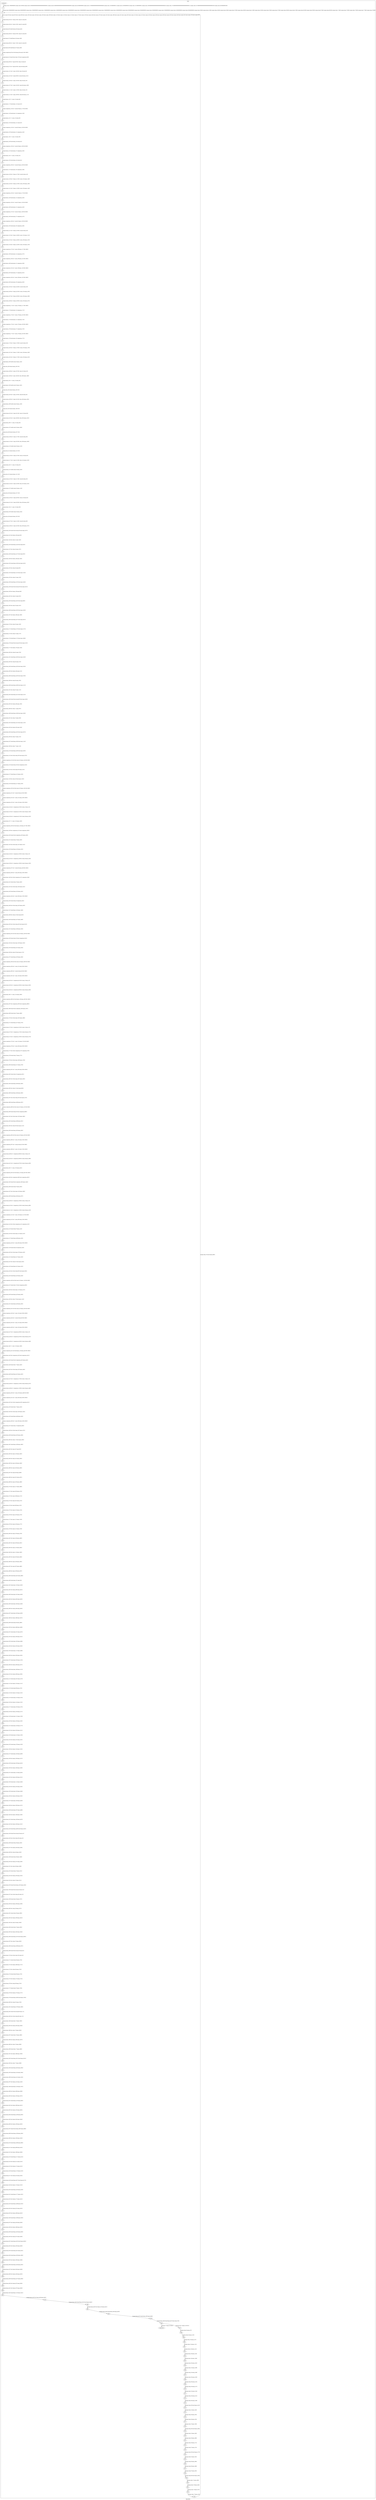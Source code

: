 digraph G {
label="Btor2XCFA";
subgraph cluster_0 {
label="main";
main_init[];
l1[];
l3[];
l4[];
l5[];
l6[];
l7[];
l8[];
l9[];
l10[];
l11[];
l12[];
l13[];
l14[];
l15[];
l16[];
l17[];
l18[];
l19[];
l20[];
l21[];
l22[];
l23[];
l24[];
l25[];
l26[];
l27[];
l28[];
l29[];
l30[];
l31[];
l32[];
l33[];
l34[];
l35[];
l36[];
l37[];
l38[];
l39[];
l40[];
l41[];
l42[];
l43[];
l44[];
l45[];
l46[];
l47[];
l48[];
l49[];
l50[];
l51[];
l52[];
l53[];
l54[];
l55[];
l56[];
l57[];
l58[];
l59[];
l60[];
l61[];
l62[];
l63[];
l64[];
l65[];
l66[];
l67[];
l68[];
l69[];
l70[];
l71[];
l72[];
l73[];
l74[];
l75[];
l76[];
l77[];
l78[];
l79[];
l80[];
l81[];
l82[];
l83[];
l84[];
l85[];
l86[];
l87[];
l88[];
l89[];
l90[];
l91[];
l92[];
l93[];
l94[];
l95[];
l96[];
l97[];
l98[];
l99[];
l100[];
l101[];
l102[];
l103[];
l104[];
l105[];
l106[];
l107[];
l108[];
l109[];
l110[];
l111[];
l112[];
l113[];
l114[];
l115[];
l116[];
l117[];
l118[];
l119[];
l120[];
l121[];
l122[];
l123[];
l124[];
l125[];
l126[];
l127[];
l128[];
l129[];
l130[];
l131[];
l132[];
l133[];
l134[];
l135[];
l136[];
l137[];
l138[];
l139[];
l140[];
l141[];
l142[];
l143[];
l144[];
l145[];
l146[];
l147[];
l148[];
l149[];
l150[];
l151[];
l152[];
l153[];
l154[];
l155[];
l156[];
l157[];
l158[];
l159[];
l160[];
l161[];
l162[];
l163[];
l164[];
l165[];
l166[];
l167[];
l168[];
l169[];
l170[];
l171[];
l172[];
l173[];
l174[];
l175[];
l176[];
l177[];
l178[];
l179[];
l180[];
l181[];
l182[];
l183[];
l184[];
l185[];
l186[];
l187[];
l188[];
l189[];
l190[];
l191[];
l192[];
l193[];
l194[];
l195[];
l196[];
l197[];
l198[];
l199[];
l200[];
l201[];
l202[];
l203[];
l204[];
l205[];
l206[];
l207[];
l208[];
l209[];
l210[];
l211[];
l212[];
l213[];
l214[];
l215[];
l216[];
l217[];
l218[];
l219[];
l220[];
l221[];
l222[];
l223[];
l224[];
l225[];
l226[];
l227[];
l228[];
l229[];
l230[];
l231[];
l232[];
l233[];
l234[];
l235[];
l236[];
l237[];
l238[];
l239[];
l240[];
l241[];
l242[];
l243[];
l244[];
l245[];
l246[];
l247[];
l248[];
l249[];
l250[];
l251[];
l252[];
l253[];
l254[];
l255[];
l256[];
l257[];
l258[];
l259[];
l260[];
l261[];
l262[];
l263[];
l264[];
l265[];
l266[];
l267[];
l268[];
l269[];
l270[];
l271[];
l272[];
l273[];
l274[];
l275[];
l276[];
l277[];
l278[];
l279[];
l280[];
l281[];
l282[];
l283[];
l284[];
l285[];
l286[];
l287[];
l288[];
l289[];
l290[];
l291[];
l292[];
l293[];
l294[];
l295[];
l296[];
l297[];
l298[];
l299[];
l300[];
l301[];
l302[];
l303[];
l304[];
l305[];
l306[];
l307[];
l308[];
l309[];
l310[];
l311[];
l312[];
l313[];
l314[];
l315[];
l316[];
l317[];
l318[];
l319[];
l320[];
l321[];
l322[];
l323[];
l324[];
l325[];
l326[];
l327[];
l328[];
l329[];
l330[];
l331[];
l332[];
l333[];
l334[];
l335[];
l336[];
l337[];
l338[];
l339[];
l340[];
l341[];
l342[];
l343[];
l344[];
l345[];
l346[];
l347[];
l348[];
l349[];
l350[];
l351[];
l352[];
l353[];
l354[];
l355[];
l356[];
l357[];
l358[];
l359[];
l360[];
l361[];
l362[];
l363[];
l364[];
l365[];
l366[];
l367[];
l368[];
l369[];
l370[];
l371[];
l372[];
l373[];
l374[];
l375[];
l376[];
l377[];
l378[];
l379[];
l380[];
l381[];
l382[];
l383[];
l384[];
l385[];
l386[];
l387[];
l388[];
l389[];
l390[];
l391[];
l392[];
l393[];
l394[];
l395[];
l396[];
l397[];
l398[];
l399[];
l400[];
l401[];
l402[];
l403[];
l404[];
l405[];
l406[];
l407[];
l408[];
l409[];
l410[];
l411[];
l412[];
l413[];
l414[];
l415[];
l416[];
l417[];
l418[];
l419[];
l420[];
l421[];
l422[];
l423[];
l424[];
l425[];
l426[];
l427[];
l428[];
l429[];
l430[];
l431[];
l432[];
l433[];
l434[];
l435[];
l436[];
l437[];
l438[];
l439[];
l440[];
l441[];
l442[];
l443[];
l444[];
l445[];
l446[];
l447[];
l448[];
l449[];
l450[];
l451[];
l452[];
l453[];
l454[];
l455[];
l456[];
l457[];
l458[];
l459[];
l460[];
l461[];
l462[];
l463[];
l464[];
l465[];
l466[];
l467[];
l468[];
l469[];
l470[];
l471[];
l472[];
l473[];
l474[];
l475[];
l476[];
l477[];
l478[];
l479[];
l480[];
l481[];
l482[];
l483[];
l484[];
l485[];
l486[];
l487[];
l488[];
l489[];
l490[];
l491[];
l492[];
l493[];
l494[];
l495[];
l496[];
main_error[];
l497[];
l498[];
l499[];
l500[];
l501[];
l502[];
l503[];
l504[];
l505[];
l506[];
l507[];
l508[];
l509[];
l510[];
l511[];
l512[];
l513[];
l514[];
l515[];
l516[];
l517[];
l518[];
l519[];
l520[];
l521[];
l522[];
l523[];
l524[];
l525[];
l526[];
l527[];
l528[];
l529[];
l530[];
l531[];
l532[];
l533[];
main_init -> l1 [label="[(assign const_5 #b00000000),(assign const_38 #b0),(assign const_81 #b00000000000000000000000000000001),(assign const_82 #b00000000000000000000000000000000),(assign const_94 #b00000000),(assign const_115 #b000000000000000000000000),(assign const_120 #b00000011),(assign const_126 #b00000010),(assign const_132 #b00000001),(assign const_156 #b00000000000000000000000000000010),(assign const_170 #b00000000000000000000000000000011),(assign const_313 #b00000000000000000000000000000100),(assign const_338 #b00000100)] "];
l3 -> l4 [label="[(havoc input_93),(havoc input_95),(havoc input_99),(havoc input_100),(havoc input_104),(havoc input_105),(havoc input_109),(havoc input_110),(havoc input_114),(havoc input_121),(havoc input_127),(havoc input_133),(havoc input_184),(havoc input_187),(havoc input_191),(havoc input_198),(havoc input_201),(havoc input_205),(havoc input_212),(havoc input_215),(havoc input_219),(havoc input_226),(havoc input_229),(havoc input_233),(havoc input_243),(havoc input_261),(havoc input_279),(havoc input_297)] "];
l4 -> l5 [label="[(assign ternary_83 (ite (= state_41 #b1) const_81 const_82))] "];
l5 -> l6 [label="[(assign ternary_84 (ite (= state_51 #b1) const_81 const_82))] "];
l6 -> l7 [label="[(assign binary_85 (bvadd ternary_83 ternary_84))] "];
l7 -> l8 [label="[(assign ternary_86 (ite (= state_61 #b1) const_81 const_82))] "];
l8 -> l9 [label="[(assign binary_87 (bvadd binary_85 ternary_86))] "];
l9 -> l10 [label="[(assign ternary_88 (ite (= state_71 #b1) const_81 const_82))] "];
l10 -> l11 [label="[(assign binary_89 (bvadd binary_87 ternary_88))] "];
l11 -> l12 [label="[(assign comparison_90 (ite (bvule binary_89 const_81) #b1 #b0))] "];
l12 -> l13 [label="[(assign binary_91 (bvand (bvnot state_79) (bvnot comparison_90)))] "];
l13 -> l14 [label="[(assign ternary_96 (ite (= input_95 #b1) state_22 state_6))] "];
l14 -> l15 [label="[(assign ternary_97 (ite (= input_93 #b1) const_94 ternary_96))] "];
l15 -> l16 [label="[(assign ternary_101 (ite (= input_100 #b1) state_26 state_8))] "];
l16 -> l17 [label="[(assign ternary_102 (ite (= input_99 #b1) const_94 ternary_101))] "];
l17 -> l18 [label="[(assign ternary_106 (ite (= input_105 #b1) state_30 state_10))] "];
l18 -> l19 [label="[(assign ternary_107 (ite (= input_104 #b1) const_94 ternary_106))] "];
l19 -> l20 [label="[(assign ternary_111 (ite (= input_110 #b1) state_34 state_12))] "];
l20 -> l21 [label="[(assign ternary_112 (ite (= input_109 #b1) const_94 ternary_111))] "];
l21 -> l22 [label="[(assign binary_116 (++ const_115 state_34))] "];
l22 -> l23 [label="[(assign binary_117 (bvsub binary_116 const_81))] "];
l23 -> l24 [label="[(assign comparison_118 (ite (= const_82 binary_117) #b1 #b0))] "];
l24 -> l25 [label="[(assign binary_119 (bvand input_114 comparison_118))] "];
l25 -> l26 [label="[(assign binary_122 (++ const_115 state_30))] "];
l26 -> l27 [label="[(assign binary_123 (bvsub binary_122 const_81))] "];
l27 -> l28 [label="[(assign comparison_124 (ite (= const_82 binary_123) #b1 #b0))] "];
l28 -> l29 [label="[(assign binary_125 (bvand input_121 comparison_124))] "];
l29 -> l30 [label="[(assign binary_128 (++ const_115 state_26))] "];
l30 -> l31 [label="[(assign binary_129 (bvsub binary_128 const_81))] "];
l31 -> l32 [label="[(assign comparison_130 (ite (= const_82 binary_129) #b1 #b0))] "];
l32 -> l33 [label="[(assign binary_131 (bvand input_127 comparison_130))] "];
l33 -> l34 [label="[(assign binary_134 (++ const_115 state_22))] "];
l34 -> l35 [label="[(assign binary_135 (bvsub binary_134 const_81))] "];
l35 -> l36 [label="[(assign comparison_136 (ite (= const_82 binary_135) #b1 #b0))] "];
l36 -> l37 [label="[(assign binary_137 (bvand input_133 comparison_136))] "];
l37 -> l38 [label="[(assign ternary_138 (ite (= binary_137 #b1) const_94 state_14))] "];
l38 -> l39 [label="[(assign ternary_139 (ite (= binary_131 #b1) const_132 ternary_138))] "];
l39 -> l40 [label="[(assign ternary_140 (ite (= binary_125 #b1) const_126 ternary_139))] "];
l40 -> l41 [label="[(assign ternary_141 (ite (= binary_119 #b1) const_120 ternary_140))] "];
l41 -> l42 [label="[(assign comparison_143 (ite (= const_81 binary_117) #b1 #b0))] "];
l42 -> l43 [label="[(assign binary_144 (bvand input_114 comparison_143))] "];
l43 -> l44 [label="[(assign comparison_145 (ite (= const_81 binary_123) #b1 #b0))] "];
l44 -> l45 [label="[(assign binary_146 (bvand input_121 comparison_145))] "];
l45 -> l46 [label="[(assign comparison_147 (ite (= const_81 binary_129) #b1 #b0))] "];
l46 -> l47 [label="[(assign binary_148 (bvand input_127 comparison_147))] "];
l47 -> l48 [label="[(assign comparison_149 (ite (= const_81 binary_135) #b1 #b0))] "];
l48 -> l49 [label="[(assign binary_150 (bvand input_133 comparison_149))] "];
l49 -> l50 [label="[(assign ternary_151 (ite (= binary_150 #b1) const_94 state_16))] "];
l50 -> l51 [label="[(assign ternary_152 (ite (= binary_148 #b1) const_132 ternary_151))] "];
l51 -> l52 [label="[(assign ternary_153 (ite (= binary_146 #b1) const_126 ternary_152))] "];
l52 -> l53 [label="[(assign ternary_154 (ite (= binary_144 #b1) const_120 ternary_153))] "];
l53 -> l54 [label="[(assign comparison_157 (ite (= const_156 binary_117) #b1 #b0))] "];
l54 -> l55 [label="[(assign binary_158 (bvand input_114 comparison_157))] "];
l55 -> l56 [label="[(assign comparison_159 (ite (= const_156 binary_123) #b1 #b0))] "];
l56 -> l57 [label="[(assign binary_160 (bvand input_121 comparison_159))] "];
l57 -> l58 [label="[(assign comparison_161 (ite (= const_156 binary_129) #b1 #b0))] "];
l58 -> l59 [label="[(assign binary_162 (bvand input_127 comparison_161))] "];
l59 -> l60 [label="[(assign comparison_163 (ite (= const_156 binary_135) #b1 #b0))] "];
l60 -> l61 [label="[(assign binary_164 (bvand input_133 comparison_163))] "];
l61 -> l62 [label="[(assign ternary_165 (ite (= binary_164 #b1) const_94 state_18))] "];
l62 -> l63 [label="[(assign ternary_166 (ite (= binary_162 #b1) const_132 ternary_165))] "];
l63 -> l64 [label="[(assign ternary_167 (ite (= binary_160 #b1) const_126 ternary_166))] "];
l64 -> l65 [label="[(assign ternary_168 (ite (= binary_158 #b1) const_120 ternary_167))] "];
l65 -> l66 [label="[(assign comparison_171 (ite (= const_170 binary_117) #b1 #b0))] "];
l66 -> l67 [label="[(assign binary_172 (bvand input_114 comparison_171))] "];
l67 -> l68 [label="[(assign comparison_173 (ite (= const_170 binary_123) #b1 #b0))] "];
l68 -> l69 [label="[(assign binary_174 (bvand input_121 comparison_173))] "];
l69 -> l70 [label="[(assign comparison_175 (ite (= const_170 binary_129) #b1 #b0))] "];
l70 -> l71 [label="[(assign binary_176 (bvand input_127 comparison_175))] "];
l71 -> l72 [label="[(assign comparison_177 (ite (= const_170 binary_135) #b1 #b0))] "];
l72 -> l73 [label="[(assign binary_178 (bvand input_133 comparison_177))] "];
l73 -> l74 [label="[(assign ternary_179 (ite (= binary_178 #b1) const_94 state_20))] "];
l74 -> l75 [label="[(assign ternary_180 (ite (= binary_176 #b1) const_132 ternary_179))] "];
l75 -> l76 [label="[(assign ternary_181 (ite (= binary_174 #b1) const_126 ternary_180))] "];
l76 -> l77 [label="[(assign ternary_182 (ite (= binary_172 #b1) const_120 ternary_181))] "];
l77 -> l78 [label="[(assign binary_185 (bvadd const_81 binary_134))] "];
l78 -> l79 [label="[(assign slice_186 (extract binary_185 0 8))] "];
l79 -> l80 [label="[(assign ternary_188 (ite (= input_187 #b1) const_132 state_22))] "];
l80 -> l81 [label="[(assign ternary_189 (ite (= input_184 #b1) slice_186 ternary_188))] "];
l81 -> l82 [label="[(assign binary_192 (++ const_115 state_24))] "];
l82 -> l83 [label="[(assign binary_193 (bvadd const_81 binary_192))] "];
l83 -> l84 [label="[(assign slice_194 (extract binary_193 0 8))] "];
l84 -> l85 [label="[(assign ternary_195 (ite (= input_133 #b1) const_94 state_24))] "];
l85 -> l86 [label="[(assign ternary_196 (ite (= input_191 #b1) slice_194 ternary_195))] "];
l86 -> l87 [label="[(assign binary_199 (bvadd const_81 binary_128))] "];
l87 -> l88 [label="[(assign slice_200 (extract binary_199 0 8))] "];
l88 -> l89 [label="[(assign ternary_202 (ite (= input_201 #b1) const_132 state_26))] "];
l89 -> l90 [label="[(assign ternary_203 (ite (= input_198 #b1) slice_200 ternary_202))] "];
l90 -> l91 [label="[(assign binary_206 (++ const_115 state_28))] "];
l91 -> l92 [label="[(assign binary_207 (bvadd const_81 binary_206))] "];
l92 -> l93 [label="[(assign slice_208 (extract binary_207 0 8))] "];
l93 -> l94 [label="[(assign ternary_209 (ite (= input_127 #b1) const_94 state_28))] "];
l94 -> l95 [label="[(assign ternary_210 (ite (= input_205 #b1) slice_208 ternary_209))] "];
l95 -> l96 [label="[(assign binary_213 (bvadd const_81 binary_122))] "];
l96 -> l97 [label="[(assign slice_214 (extract binary_213 0 8))] "];
l97 -> l98 [label="[(assign ternary_216 (ite (= input_215 #b1) const_132 state_30))] "];
l98 -> l99 [label="[(assign ternary_217 (ite (= input_212 #b1) slice_214 ternary_216))] "];
l99 -> l100 [label="[(assign binary_220 (++ const_115 state_32))] "];
l100 -> l101 [label="[(assign binary_221 (bvadd const_81 binary_220))] "];
l101 -> l102 [label="[(assign slice_222 (extract binary_221 0 8))] "];
l102 -> l103 [label="[(assign ternary_223 (ite (= input_121 #b1) const_94 state_32))] "];
l103 -> l104 [label="[(assign ternary_224 (ite (= input_219 #b1) slice_222 ternary_223))] "];
l104 -> l105 [label="[(assign binary_227 (bvadd const_81 binary_116))] "];
l105 -> l106 [label="[(assign slice_228 (extract binary_227 0 8))] "];
l106 -> l107 [label="[(assign ternary_230 (ite (= input_229 #b1) const_132 state_34))] "];
l107 -> l108 [label="[(assign ternary_231 (ite (= input_226 #b1) slice_228 ternary_230))] "];
l108 -> l109 [label="[(assign binary_234 (++ const_115 state_36))] "];
l109 -> l110 [label="[(assign binary_235 (bvadd const_81 binary_234))] "];
l110 -> l111 [label="[(assign slice_236 (extract binary_235 0 8))] "];
l111 -> l112 [label="[(assign ternary_237 (ite (= input_114 #b1) const_94 state_36))] "];
l112 -> l113 [label="[(assign ternary_238 (ite (= input_233 #b1) slice_236 ternary_237))] "];
l113 -> l114 [label="[(assign binary_240 (bvand (bvnot state_39) (bvnot input_187)))] "];
l114 -> l115 [label="[(assign binary_241 (bvor binary_240 input_93))] "];
l115 -> l116 [label="[(assign binary_244 (bvor state_41 input_243))] "];
l116 -> l117 [label="[(assign binary_245 (bvand binary_244 (bvnot input_93)))] "];
l117 -> l118 [label="[(assign binary_247 (bvor state_43 input_187))] "];
l118 -> l119 [label="[(assign binary_248 (bvand binary_247 (bvnot input_95)))] "];
l119 -> l120 [label="[(assign binary_249 (bvor binary_248 input_184))] "];
l120 -> l121 [label="[(assign binary_250 (bvand binary_249 (bvnot input_243)))] "];
l121 -> l122 [label="[(assign binary_252 (bvor state_45 input_95))] "];
l122 -> l123 [label="[(assign binary_253 (bvand binary_252 (bvnot input_133)))] "];
l123 -> l124 [label="[(assign binary_255 (bvor state_47 input_133))] "];
l124 -> l125 [label="[(assign binary_256 (bvand binary_255 (bvnot input_184)))] "];
l125 -> l126 [label="[(assign binary_258 (bvand (bvnot state_49) (bvnot input_201)))] "];
l126 -> l127 [label="[(assign binary_259 (bvor binary_258 input_99))] "];
l127 -> l128 [label="[(assign binary_262 (bvor state_51 input_261))] "];
l128 -> l129 [label="[(assign binary_263 (bvand binary_262 (bvnot input_99)))] "];
l129 -> l130 [label="[(assign binary_265 (bvor state_53 input_201))] "];
l130 -> l131 [label="[(assign binary_266 (bvand binary_265 (bvnot input_100)))] "];
l131 -> l132 [label="[(assign binary_267 (bvor binary_266 input_198))] "];
l132 -> l133 [label="[(assign binary_268 (bvand binary_267 (bvnot input_261)))] "];
l133 -> l134 [label="[(assign binary_270 (bvor state_55 input_100))] "];
l134 -> l135 [label="[(assign binary_271 (bvand binary_270 (bvnot input_127)))] "];
l135 -> l136 [label="[(assign binary_273 (bvor state_57 input_127))] "];
l136 -> l137 [label="[(assign binary_274 (bvand binary_273 (bvnot input_198)))] "];
l137 -> l138 [label="[(assign binary_276 (bvand (bvnot state_59) (bvnot input_215)))] "];
l138 -> l139 [label="[(assign binary_277 (bvor binary_276 input_104))] "];
l139 -> l140 [label="[(assign binary_280 (bvor state_61 input_279))] "];
l140 -> l141 [label="[(assign binary_281 (bvand binary_280 (bvnot input_104)))] "];
l141 -> l142 [label="[(assign binary_283 (bvor state_63 input_215))] "];
l142 -> l143 [label="[(assign binary_284 (bvand binary_283 (bvnot input_105)))] "];
l143 -> l144 [label="[(assign binary_285 (bvor binary_284 input_212))] "];
l144 -> l145 [label="[(assign binary_286 (bvand binary_285 (bvnot input_279)))] "];
l145 -> l146 [label="[(assign binary_288 (bvor state_65 input_105))] "];
l146 -> l147 [label="[(assign binary_289 (bvand binary_288 (bvnot input_121)))] "];
l147 -> l148 [label="[(assign binary_291 (bvor state_67 input_121))] "];
l148 -> l149 [label="[(assign binary_292 (bvand binary_291 (bvnot input_212)))] "];
l149 -> l150 [label="[(assign binary_294 (bvand (bvnot state_69) (bvnot input_229)))] "];
l150 -> l151 [label="[(assign binary_295 (bvor binary_294 input_109))] "];
l151 -> l152 [label="[(assign binary_298 (bvor state_71 input_297))] "];
l152 -> l153 [label="[(assign binary_299 (bvand binary_298 (bvnot input_109)))] "];
l153 -> l154 [label="[(assign binary_301 (bvor state_73 input_229))] "];
l154 -> l155 [label="[(assign binary_302 (bvand binary_301 (bvnot input_110)))] "];
l155 -> l156 [label="[(assign binary_303 (bvor binary_302 input_226))] "];
l156 -> l157 [label="[(assign binary_304 (bvand binary_303 (bvnot input_297)))] "];
l157 -> l158 [label="[(assign binary_306 (bvor state_75 input_110))] "];
l158 -> l159 [label="[(assign binary_307 (bvand binary_306 (bvnot input_114)))] "];
l159 -> l160 [label="[(assign binary_309 (bvor state_77 input_114))] "];
l160 -> l161 [label="[(assign binary_310 (bvand binary_309 (bvnot input_226)))] "];
l161 -> l162 [label="[(assign binary_312 (bvor (bvnot state_39) (bvnot input_187)))] "];
l162 -> l163 [label="[(assign comparison_314 (ite (bvule const_313 binary_134) #b1 #b0))] "];
l163 -> l164 [label="[(assign binary_315 (bvand state_43 (bvnot comparison_314)))] "];
l164 -> l165 [label="[(assign binary_316 (bvor (bvnot input_95) binary_315))] "];
l165 -> l166 [label="[(assign binary_317 (bvand binary_312 binary_316))] "];
l166 -> l167 [label="[(assign binary_318 (bvor state_45 (bvnot input_133)))] "];
l167 -> l168 [label="[(assign binary_319 (bvand binary_317 binary_318))] "];
l168 -> l169 [label="[(assign comparison_320 (ite (bvule const_313 binary_192) #b1 #b0))] "];
l169 -> l170 [label="[(assign comparison_321 (ite (= const_94 state_24) #b1 #b0))] "];
l170 -> l171 [label="[(assign comparison_322 (ite (= const_132 state_24) #b1 #b0))] "];
l171 -> l172 [label="[(assign comparison_323 (ite (= const_126 state_24) #b1 #b0))] "];
l172 -> l173 [label="[(assign ternary_324 (ite (= comparison_323 #b1) state_10 state_12))] "];
l173 -> l174 [label="[(assign ternary_325 (ite (= comparison_322 #b1) state_8 ternary_324))] "];
l174 -> l175 [label="[(assign ternary_326 (ite (= comparison_321 #b1) state_6 ternary_325))] "];
l175 -> l176 [label="[(assign binary_327 (++ const_115 ternary_326))] "];
l176 -> l177 [label="[(assign comparison_328 (ite (bvule binary_134 binary_327) #b1 #b0))] "];
l177 -> l178 [label="[(assign binary_329 (bvor comparison_321 (bvnot comparison_328)))] "];
l178 -> l179 [label="[(assign binary_330 (bvand (bvnot comparison_320) binary_329))] "];
l179 -> l180 [label="[(assign binary_331 (bvand state_47 binary_330))] "];
l180 -> l181 [label="[(assign binary_332 (bvor (bvnot input_191) binary_331))] "];
l181 -> l182 [label="[(assign binary_333 (bvand binary_319 binary_332))] "];
l182 -> l183 [label="[(assign ternary_334 (ite (= comparison_163 #b1) state_10 state_12))] "];
l183 -> l184 [label="[(assign ternary_335 (ite (= comparison_149 #b1) state_8 ternary_334))] "];
l184 -> l185 [label="[(assign ternary_336 (ite (= comparison_136 #b1) state_6 ternary_335))] "];
l185 -> l186 [label="[(assign comparison_337 (ite (= const_94 ternary_336) #b1 #b0))] "];
l186 -> l187 [label="[(assign comparison_339 (ite (= const_338 state_24) #b1 #b0))] "];
l187 -> l188 [label="[(assign binary_340 (bvor (bvnot comparison_337) comparison_339))] "];
l188 -> l189 [label="[(assign binary_341 (bvand state_47 binary_340))] "];
l189 -> l190 [label="[(assign binary_342 (bvor (bvnot input_184) binary_341))] "];
l190 -> l191 [label="[(assign binary_343 (bvand binary_333 binary_342))] "];
l191 -> l192 [label="[(assign comparison_344 (ite (= const_338 state_22) #b1 #b0))] "];
l192 -> l193 [label="[(assign binary_345 (bvand state_43 comparison_344))] "];
l193 -> l194 [label="[(assign binary_346 (bvor (bvnot input_243) binary_345))] "];
l194 -> l195 [label="[(assign binary_347 (bvand binary_343 binary_346))] "];
l195 -> l196 [label="[(assign binary_348 (bvor state_41 (bvnot input_93)))] "];
l196 -> l197 [label="[(assign binary_349 (bvand binary_347 binary_348))] "];
l197 -> l198 [label="[(assign binary_350 (bvor (bvnot state_49) (bvnot input_201)))] "];
l198 -> l199 [label="[(assign binary_351 (bvand binary_349 binary_350))] "];
l199 -> l200 [label="[(assign comparison_352 (ite (bvule const_313 binary_128) #b1 #b0))] "];
l200 -> l201 [label="[(assign binary_353 (bvand state_53 (bvnot comparison_352)))] "];
l201 -> l202 [label="[(assign binary_354 (bvor (bvnot input_100) binary_353))] "];
l202 -> l203 [label="[(assign binary_355 (bvand binary_351 binary_354))] "];
l203 -> l204 [label="[(assign binary_356 (bvor state_55 (bvnot input_127)))] "];
l204 -> l205 [label="[(assign binary_357 (bvand binary_355 binary_356))] "];
l205 -> l206 [label="[(assign comparison_358 (ite (bvule const_313 binary_206) #b1 #b0))] "];
l206 -> l207 [label="[(assign comparison_359 (ite (= const_132 state_28) #b1 #b0))] "];
l207 -> l208 [label="[(assign comparison_360 (ite (= const_94 state_28) #b1 #b0))] "];
l208 -> l209 [label="[(assign comparison_361 (ite (= const_126 state_28) #b1 #b0))] "];
l209 -> l210 [label="[(assign ternary_362 (ite (= comparison_361 #b1) state_10 state_12))] "];
l210 -> l211 [label="[(assign ternary_363 (ite (= comparison_359 #b1) state_8 ternary_362))] "];
l211 -> l212 [label="[(assign ternary_364 (ite (= comparison_360 #b1) state_6 ternary_363))] "];
l212 -> l213 [label="[(assign binary_365 (++ const_115 ternary_364))] "];
l213 -> l214 [label="[(assign comparison_366 (ite (bvule binary_128 binary_365) #b1 #b0))] "];
l214 -> l215 [label="[(assign binary_367 (bvor comparison_359 (bvnot comparison_366)))] "];
l215 -> l216 [label="[(assign binary_368 (bvand (bvnot comparison_358) binary_367))] "];
l216 -> l217 [label="[(assign binary_369 (bvand state_57 binary_368))] "];
l217 -> l218 [label="[(assign binary_370 (bvor (bvnot input_205) binary_369))] "];
l218 -> l219 [label="[(assign binary_371 (bvand binary_357 binary_370))] "];
l219 -> l220 [label="[(assign ternary_372 (ite (= comparison_161 #b1) state_10 state_12))] "];
l220 -> l221 [label="[(assign ternary_373 (ite (= comparison_147 #b1) state_8 ternary_372))] "];
l221 -> l222 [label="[(assign ternary_374 (ite (= comparison_130 #b1) state_6 ternary_373))] "];
l222 -> l223 [label="[(assign comparison_375 (ite (= const_132 ternary_374) #b1 #b0))] "];
l223 -> l224 [label="[(assign comparison_376 (ite (= const_338 state_28) #b1 #b0))] "];
l224 -> l225 [label="[(assign binary_377 (bvor (bvnot comparison_375) comparison_376))] "];
l225 -> l226 [label="[(assign binary_378 (bvand state_57 binary_377))] "];
l226 -> l227 [label="[(assign binary_379 (bvor (bvnot input_198) binary_378))] "];
l227 -> l228 [label="[(assign binary_380 (bvand binary_371 binary_379))] "];
l228 -> l229 [label="[(assign comparison_381 (ite (= const_338 state_26) #b1 #b0))] "];
l229 -> l230 [label="[(assign binary_382 (bvand state_53 comparison_381))] "];
l230 -> l231 [label="[(assign binary_383 (bvor (bvnot input_261) binary_382))] "];
l231 -> l232 [label="[(assign binary_384 (bvand binary_380 binary_383))] "];
l232 -> l233 [label="[(assign binary_385 (bvor state_51 (bvnot input_99)))] "];
l233 -> l234 [label="[(assign binary_386 (bvand binary_384 binary_385))] "];
l234 -> l235 [label="[(assign binary_387 (bvor (bvnot state_59) (bvnot input_215)))] "];
l235 -> l236 [label="[(assign binary_388 (bvand binary_386 binary_387))] "];
l236 -> l237 [label="[(assign comparison_389 (ite (bvule const_313 binary_122) #b1 #b0))] "];
l237 -> l238 [label="[(assign binary_390 (bvand state_63 (bvnot comparison_389)))] "];
l238 -> l239 [label="[(assign binary_391 (bvor (bvnot input_105) binary_390))] "];
l239 -> l240 [label="[(assign binary_392 (bvand binary_388 binary_391))] "];
l240 -> l241 [label="[(assign binary_393 (bvor state_65 (bvnot input_121)))] "];
l241 -> l242 [label="[(assign binary_394 (bvand binary_392 binary_393))] "];
l242 -> l243 [label="[(assign comparison_395 (ite (bvule const_313 binary_220) #b1 #b0))] "];
l243 -> l244 [label="[(assign comparison_396 (ite (= const_126 state_32) #b1 #b0))] "];
l244 -> l245 [label="[(assign comparison_397 (ite (= const_94 state_32) #b1 #b0))] "];
l245 -> l246 [label="[(assign comparison_398 (ite (= const_132 state_32) #b1 #b0))] "];
l246 -> l247 [label="[(assign ternary_399 (ite (= comparison_396 #b1) state_10 state_12))] "];
l247 -> l248 [label="[(assign ternary_400 (ite (= comparison_398 #b1) state_8 ternary_399))] "];
l248 -> l249 [label="[(assign ternary_401 (ite (= comparison_397 #b1) state_6 ternary_400))] "];
l249 -> l250 [label="[(assign binary_402 (++ const_115 ternary_401))] "];
l250 -> l251 [label="[(assign comparison_403 (ite (bvule binary_122 binary_402) #b1 #b0))] "];
l251 -> l252 [label="[(assign binary_404 (bvor comparison_396 (bvnot comparison_403)))] "];
l252 -> l253 [label="[(assign binary_405 (bvand (bvnot comparison_395) binary_404))] "];
l253 -> l254 [label="[(assign binary_406 (bvand state_67 binary_405))] "];
l254 -> l255 [label="[(assign binary_407 (bvor (bvnot input_219) binary_406))] "];
l255 -> l256 [label="[(assign binary_408 (bvand binary_394 binary_407))] "];
l256 -> l257 [label="[(assign ternary_409 (ite (= comparison_159 #b1) state_10 state_12))] "];
l257 -> l258 [label="[(assign ternary_410 (ite (= comparison_145 #b1) state_8 ternary_409))] "];
l258 -> l259 [label="[(assign ternary_411 (ite (= comparison_124 #b1) state_6 ternary_410))] "];
l259 -> l260 [label="[(assign comparison_412 (ite (= const_126 ternary_411) #b1 #b0))] "];
l260 -> l261 [label="[(assign comparison_413 (ite (= const_338 state_32) #b1 #b0))] "];
l261 -> l262 [label="[(assign binary_414 (bvor (bvnot comparison_412) comparison_413))] "];
l262 -> l263 [label="[(assign binary_415 (bvand state_67 binary_414))] "];
l263 -> l264 [label="[(assign binary_416 (bvor (bvnot input_212) binary_415))] "];
l264 -> l265 [label="[(assign binary_417 (bvand binary_408 binary_416))] "];
l265 -> l266 [label="[(assign comparison_418 (ite (= const_338 state_30) #b1 #b0))] "];
l266 -> l267 [label="[(assign binary_419 (bvand state_63 comparison_418))] "];
l267 -> l268 [label="[(assign binary_420 (bvor (bvnot input_279) binary_419))] "];
l268 -> l269 [label="[(assign binary_421 (bvand binary_417 binary_420))] "];
l269 -> l270 [label="[(assign binary_422 (bvor state_61 (bvnot input_104)))] "];
l270 -> l271 [label="[(assign binary_423 (bvand binary_421 binary_422))] "];
l271 -> l272 [label="[(assign binary_424 (bvor (bvnot state_69) (bvnot input_229)))] "];
l272 -> l273 [label="[(assign binary_425 (bvand binary_423 binary_424))] "];
l273 -> l274 [label="[(assign comparison_426 (ite (bvule const_313 binary_116) #b1 #b0))] "];
l274 -> l275 [label="[(assign binary_427 (bvand state_73 (bvnot comparison_426)))] "];
l275 -> l276 [label="[(assign binary_428 (bvor (bvnot input_110) binary_427))] "];
l276 -> l277 [label="[(assign binary_429 (bvand binary_425 binary_428))] "];
l277 -> l278 [label="[(assign binary_430 (bvor state_75 (bvnot input_114)))] "];
l278 -> l279 [label="[(assign binary_431 (bvand binary_429 binary_430))] "];
l279 -> l280 [label="[(assign comparison_432 (ite (bvule const_313 binary_234) #b1 #b0))] "];
l280 -> l281 [label="[(assign comparison_433 (ite (= const_120 state_36) #b1 #b0))] "];
l281 -> l282 [label="[(assign comparison_434 (ite (= const_94 state_36) #b1 #b0))] "];
l282 -> l283 [label="[(assign comparison_435 (ite (= const_132 state_36) #b1 #b0))] "];
l283 -> l284 [label="[(assign comparison_436 (ite (= const_126 state_36) #b1 #b0))] "];
l284 -> l285 [label="[(assign ternary_437 (ite (= comparison_436 #b1) state_10 state_12))] "];
l285 -> l286 [label="[(assign ternary_438 (ite (= comparison_435 #b1) state_8 ternary_437))] "];
l286 -> l287 [label="[(assign ternary_439 (ite (= comparison_434 #b1) state_6 ternary_438))] "];
l287 -> l288 [label="[(assign binary_440 (++ const_115 ternary_439))] "];
l288 -> l289 [label="[(assign comparison_441 (ite (bvule binary_116 binary_440) #b1 #b0))] "];
l289 -> l290 [label="[(assign binary_442 (bvor comparison_433 (bvnot comparison_441)))] "];
l290 -> l291 [label="[(assign binary_443 (bvand (bvnot comparison_432) binary_442))] "];
l291 -> l292 [label="[(assign binary_444 (bvand state_77 binary_443))] "];
l292 -> l293 [label="[(assign binary_445 (bvor (bvnot input_233) binary_444))] "];
l293 -> l294 [label="[(assign binary_446 (bvand binary_431 binary_445))] "];
l294 -> l295 [label="[(assign ternary_447 (ite (= comparison_157 #b1) state_10 state_12))] "];
l295 -> l296 [label="[(assign ternary_448 (ite (= comparison_143 #b1) state_8 ternary_447))] "];
l296 -> l297 [label="[(assign ternary_449 (ite (= comparison_118 #b1) state_6 ternary_448))] "];
l297 -> l298 [label="[(assign comparison_450 (ite (= const_120 ternary_449) #b1 #b0))] "];
l298 -> l299 [label="[(assign comparison_451 (ite (= const_338 state_36) #b1 #b0))] "];
l299 -> l300 [label="[(assign binary_452 (bvor (bvnot comparison_450) comparison_451))] "];
l300 -> l301 [label="[(assign binary_453 (bvand state_77 binary_452))] "];
l301 -> l302 [label="[(assign binary_454 (bvor (bvnot input_226) binary_453))] "];
l302 -> l303 [label="[(assign binary_455 (bvand binary_446 binary_454))] "];
l303 -> l304 [label="[(assign comparison_456 (ite (= const_338 state_34) #b1 #b0))] "];
l304 -> l305 [label="[(assign binary_457 (bvand state_73 comparison_456))] "];
l305 -> l306 [label="[(assign binary_458 (bvor (bvnot input_297) binary_457))] "];
l306 -> l307 [label="[(assign binary_459 (bvand binary_455 binary_458))] "];
l307 -> l308 [label="[(assign binary_460 (bvor state_71 (bvnot input_109)))] "];
l308 -> l309 [label="[(assign binary_461 (bvand binary_459 binary_460))] "];
l309 -> l310 [label="[(assign binary_462 (bvor input_187 input_95))] "];
l310 -> l311 [label="[(assign binary_463 (bvor input_133 binary_462))] "];
l311 -> l312 [label="[(assign binary_464 (bvor input_191 binary_463))] "];
l312 -> l313 [label="[(assign binary_465 (bvor input_184 binary_464))] "];
l313 -> l314 [label="[(assign binary_466 (bvor input_243 binary_465))] "];
l314 -> l315 [label="[(assign binary_467 (bvor input_93 binary_466))] "];
l315 -> l316 [label="[(assign binary_468 (bvor input_201 binary_467))] "];
l316 -> l317 [label="[(assign binary_469 (bvor input_100 binary_468))] "];
l317 -> l318 [label="[(assign binary_470 (bvor input_127 binary_469))] "];
l318 -> l319 [label="[(assign binary_471 (bvor input_205 binary_470))] "];
l319 -> l320 [label="[(assign binary_472 (bvor input_198 binary_471))] "];
l320 -> l321 [label="[(assign binary_473 (bvor input_261 binary_472))] "];
l321 -> l322 [label="[(assign binary_474 (bvor input_99 binary_473))] "];
l322 -> l323 [label="[(assign binary_475 (bvor input_215 binary_474))] "];
l323 -> l324 [label="[(assign binary_476 (bvor input_105 binary_475))] "];
l324 -> l325 [label="[(assign binary_477 (bvor input_121 binary_476))] "];
l325 -> l326 [label="[(assign binary_478 (bvor input_219 binary_477))] "];
l326 -> l327 [label="[(assign binary_479 (bvor input_212 binary_478))] "];
l327 -> l328 [label="[(assign binary_480 (bvor input_279 binary_479))] "];
l328 -> l329 [label="[(assign binary_481 (bvor input_104 binary_480))] "];
l329 -> l330 [label="[(assign binary_482 (bvor input_229 binary_481))] "];
l330 -> l331 [label="[(assign binary_483 (bvor input_110 binary_482))] "];
l331 -> l332 [label="[(assign binary_484 (bvor input_114 binary_483))] "];
l332 -> l333 [label="[(assign binary_485 (bvor input_233 binary_484))] "];
l333 -> l334 [label="[(assign binary_486 (bvor input_226 binary_485))] "];
l334 -> l335 [label="[(assign binary_487 (bvor input_297 binary_486))] "];
l335 -> l336 [label="[(assign binary_488 (bvor input_109 binary_487))] "];
l336 -> l337 [label="[(assign binary_489 (bvand binary_461 binary_488))] "];
l337 -> l338 [label="[(assign binary_490 (bvand input_187 input_95))] "];
l338 -> l339 [label="[(assign binary_491 (bvand input_133 binary_462))] "];
l339 -> l340 [label="[(assign binary_492 (bvor binary_490 binary_491))] "];
l340 -> l341 [label="[(assign binary_493 (bvand input_191 binary_463))] "];
l341 -> l342 [label="[(assign binary_494 (bvor binary_492 binary_493))] "];
l342 -> l343 [label="[(assign binary_495 (bvand input_184 binary_464))] "];
l343 -> l344 [label="[(assign binary_496 (bvor binary_494 binary_495))] "];
l344 -> l345 [label="[(assign binary_497 (bvand input_243 binary_465))] "];
l345 -> l346 [label="[(assign binary_498 (bvor binary_496 binary_497))] "];
l346 -> l347 [label="[(assign binary_499 (bvand input_93 binary_466))] "];
l347 -> l348 [label="[(assign binary_500 (bvor binary_498 binary_499))] "];
l348 -> l349 [label="[(assign binary_501 (bvand input_201 binary_467))] "];
l349 -> l350 [label="[(assign binary_502 (bvor binary_500 binary_501))] "];
l350 -> l351 [label="[(assign binary_503 (bvand input_100 binary_468))] "];
l351 -> l352 [label="[(assign binary_504 (bvor binary_502 binary_503))] "];
l352 -> l353 [label="[(assign binary_505 (bvand input_127 binary_469))] "];
l353 -> l354 [label="[(assign binary_506 (bvor binary_504 binary_505))] "];
l354 -> l355 [label="[(assign binary_507 (bvand input_205 binary_470))] "];
l355 -> l356 [label="[(assign binary_508 (bvor binary_506 binary_507))] "];
l356 -> l357 [label="[(assign binary_509 (bvand input_198 binary_471))] "];
l357 -> l358 [label="[(assign binary_510 (bvor binary_508 binary_509))] "];
l358 -> l359 [label="[(assign binary_511 (bvand input_261 binary_472))] "];
l359 -> l360 [label="[(assign binary_512 (bvor binary_510 binary_511))] "];
l360 -> l361 [label="[(assign binary_513 (bvand input_99 binary_473))] "];
l361 -> l362 [label="[(assign binary_514 (bvor binary_512 binary_513))] "];
l362 -> l363 [label="[(assign binary_515 (bvand input_215 binary_474))] "];
l363 -> l364 [label="[(assign binary_516 (bvor binary_514 binary_515))] "];
l364 -> l365 [label="[(assign binary_517 (bvand input_105 binary_475))] "];
l365 -> l366 [label="[(assign binary_518 (bvor binary_516 binary_517))] "];
l366 -> l367 [label="[(assign binary_519 (bvand input_121 binary_476))] "];
l367 -> l368 [label="[(assign binary_520 (bvor binary_518 binary_519))] "];
l368 -> l369 [label="[(assign binary_521 (bvand input_219 binary_477))] "];
l369 -> l370 [label="[(assign binary_522 (bvor binary_520 binary_521))] "];
l370 -> l371 [label="[(assign binary_523 (bvand input_212 binary_478))] "];
l371 -> l372 [label="[(assign binary_524 (bvor binary_522 binary_523))] "];
l372 -> l373 [label="[(assign binary_525 (bvand input_279 binary_479))] "];
l373 -> l374 [label="[(assign binary_526 (bvor binary_524 binary_525))] "];
l374 -> l375 [label="[(assign binary_527 (bvand input_104 binary_480))] "];
l375 -> l376 [label="[(assign binary_528 (bvor binary_526 binary_527))] "];
l376 -> l377 [label="[(assign binary_529 (bvand input_229 binary_481))] "];
l377 -> l378 [label="[(assign binary_530 (bvor binary_528 binary_529))] "];
l378 -> l379 [label="[(assign binary_531 (bvand input_110 binary_482))] "];
l379 -> l380 [label="[(assign binary_532 (bvor binary_530 binary_531))] "];
l380 -> l381 [label="[(assign binary_533 (bvand input_114 binary_483))] "];
l381 -> l382 [label="[(assign binary_534 (bvor binary_532 binary_533))] "];
l382 -> l383 [label="[(assign binary_535 (bvand input_233 binary_484))] "];
l383 -> l384 [label="[(assign binary_536 (bvor binary_534 binary_535))] "];
l384 -> l385 [label="[(assign binary_537 (bvand input_226 binary_485))] "];
l385 -> l386 [label="[(assign binary_538 (bvor binary_536 binary_537))] "];
l386 -> l387 [label="[(assign binary_539 (bvand input_297 binary_486))] "];
l387 -> l388 [label="[(assign binary_540 (bvor binary_538 binary_539))] "];
l388 -> l389 [label="[(assign binary_541 (bvand input_109 binary_487))] "];
l389 -> l390 [label="[(assign binary_542 (bvor binary_540 binary_541))] "];
l390 -> l391 [label="[(assign binary_543 (bvand binary_489 (bvnot binary_542)))] "];
l391 -> l392 [label="[(assign binary_544 (bvand (bvnot state_39) state_41))] "];
l392 -> l393 [label="[(assign binary_545 (bvor (bvnot state_39) state_41))] "];
l393 -> l394 [label="[(assign binary_546 (bvand state_43 binary_545))] "];
l394 -> l395 [label="[(assign binary_547 (bvor binary_544 binary_546))] "];
l395 -> l396 [label="[(assign binary_548 (bvor state_43 binary_545))] "];
l396 -> l397 [label="[(assign binary_549 (bvand state_45 binary_548))] "];
l397 -> l398 [label="[(assign binary_550 (bvor binary_547 binary_549))] "];
l398 -> l399 [label="[(assign binary_551 (bvor state_45 binary_548))] "];
l399 -> l400 [label="[(assign binary_552 (bvand state_47 binary_551))] "];
l400 -> l401 [label="[(assign binary_553 (bvor binary_550 binary_552))] "];
l401 -> l402 [label="[(assign binary_554 (bvor state_47 binary_551))] "];
l402 -> l403 [label="[(assign binary_555 (bvand (bvnot binary_553) binary_554))] "];
l403 -> l404 [label="[(assign binary_556 (bvand (bvnot state_49) state_51))] "];
l404 -> l405 [label="[(assign binary_557 (bvor (bvnot state_49) state_51))] "];
l405 -> l406 [label="[(assign binary_558 (bvand state_53 binary_557))] "];
l406 -> l407 [label="[(assign binary_559 (bvor binary_556 binary_558))] "];
l407 -> l408 [label="[(assign binary_560 (bvor state_53 binary_557))] "];
l408 -> l409 [label="[(assign binary_561 (bvand state_55 binary_560))] "];
l409 -> l410 [label="[(assign binary_562 (bvor binary_559 binary_561))] "];
l410 -> l411 [label="[(assign binary_563 (bvor state_55 binary_560))] "];
l411 -> l412 [label="[(assign binary_564 (bvand state_57 binary_563))] "];
l412 -> l413 [label="[(assign binary_565 (bvor binary_562 binary_564))] "];
l413 -> l414 [label="[(assign binary_566 (bvand binary_555 (bvnot binary_565)))] "];
l414 -> l415 [label="[(assign binary_567 (bvor state_57 binary_563))] "];
l415 -> l416 [label="[(assign binary_568 (bvand binary_566 binary_567))] "];
l416 -> l417 [label="[(assign binary_569 (bvand (bvnot state_59) state_61))] "];
l417 -> l418 [label="[(assign binary_570 (bvor (bvnot state_59) state_61))] "];
l418 -> l419 [label="[(assign binary_571 (bvand state_63 binary_570))] "];
l419 -> l420 [label="[(assign binary_572 (bvor binary_569 binary_571))] "];
l420 -> l421 [label="[(assign binary_573 (bvor state_63 binary_570))] "];
l421 -> l422 [label="[(assign binary_574 (bvand state_65 binary_573))] "];
l422 -> l423 [label="[(assign binary_575 (bvor binary_572 binary_574))] "];
l423 -> l424 [label="[(assign binary_576 (bvor state_65 binary_573))] "];
l424 -> l425 [label="[(assign binary_577 (bvand state_67 binary_576))] "];
l425 -> l426 [label="[(assign binary_578 (bvor binary_575 binary_577))] "];
l426 -> l427 [label="[(assign binary_579 (bvand binary_568 (bvnot binary_578)))] "];
l427 -> l428 [label="[(assign binary_580 (bvor state_67 binary_576))] "];
l428 -> l429 [label="[(assign binary_581 (bvand binary_579 binary_580))] "];
l429 -> l430 [label="[(assign binary_582 (bvand (bvnot state_69) state_71))] "];
l430 -> l431 [label="[(assign binary_583 (bvor (bvnot state_69) state_71))] "];
l431 -> l432 [label="[(assign binary_584 (bvand state_73 binary_583))] "];
l432 -> l433 [label="[(assign binary_585 (bvor binary_582 binary_584))] "];
l433 -> l434 [label="[(assign binary_586 (bvor state_73 binary_583))] "];
l434 -> l435 [label="[(assign binary_587 (bvand state_75 binary_586))] "];
l435 -> l436 [label="[(assign binary_588 (bvor binary_585 binary_587))] "];
l436 -> l437 [label="[(assign binary_589 (bvor state_75 binary_586))] "];
l437 -> l438 [label="[(assign binary_590 (bvand state_77 binary_589))] "];
l438 -> l439 [label="[(assign binary_591 (bvor binary_588 binary_590))] "];
l439 -> l440 [label="[(assign binary_592 (bvand binary_581 (bvnot binary_591)))] "];
l440 -> l441 [label="[(assign binary_593 (bvor state_77 binary_589))] "];
l441 -> l442 [label="[(assign binary_594 (bvand binary_592 binary_593))] "];
l442 -> l443 [label="[(assign binary_595 (bvand binary_543 binary_594))] "];
l443 -> l444 [label="[(assign binary_596 (bvand binary_241 binary_245))] "];
l444 -> l445 [label="[(assign binary_597 (bvor binary_241 binary_245))] "];
l445 -> l446 [label="[(assign binary_598 (bvand binary_250 binary_597))] "];
l446 -> l447 [label="[(assign binary_599 (bvor binary_596 binary_598))] "];
l447 -> l448 [label="[(assign binary_600 (bvor binary_250 binary_597))] "];
l448 -> l449 [label="[(assign binary_601 (bvand binary_253 binary_600))] "];
l449 -> l450 [label="[(assign binary_602 (bvor binary_599 binary_601))] "];
l450 -> l451 [label="[(assign binary_603 (bvor binary_253 binary_600))] "];
l451 -> l452 [label="[(assign binary_604 (bvand binary_256 binary_603))] "];
l452 -> l453 [label="[(assign binary_605 (bvor binary_602 binary_604))] "];
l453 -> l454 [label="[(assign binary_606 (bvor binary_256 binary_603))] "];
l454 -> l455 [label="[(assign binary_607 (bvand (bvnot binary_605) binary_606))] "];
l455 -> l456 [label="[(assign binary_608 (bvand binary_259 binary_263))] "];
l456 -> l457 [label="[(assign binary_609 (bvor binary_259 binary_263))] "];
l457 -> l458 [label="[(assign binary_610 (bvand binary_268 binary_609))] "];
l458 -> l459 [label="[(assign binary_611 (bvor binary_608 binary_610))] "];
l459 -> l460 [label="[(assign binary_612 (bvor binary_268 binary_609))] "];
l460 -> l461 [label="[(assign binary_613 (bvand binary_271 binary_612))] "];
l461 -> l462 [label="[(assign binary_614 (bvor binary_611 binary_613))] "];
l462 -> l463 [label="[(assign binary_615 (bvor binary_271 binary_612))] "];
l463 -> l464 [label="[(assign binary_616 (bvand binary_274 binary_615))] "];
l464 -> l465 [label="[(assign binary_617 (bvor binary_614 binary_616))] "];
l465 -> l466 [label="[(assign binary_618 (bvand binary_607 (bvnot binary_617)))] "];
l466 -> l467 [label="[(assign binary_619 (bvor binary_274 binary_615))] "];
l467 -> l468 [label="[(assign binary_620 (bvand binary_618 binary_619))] "];
l468 -> l469 [label="[(assign binary_621 (bvand binary_277 binary_281))] "];
l469 -> l470 [label="[(assign binary_622 (bvor binary_277 binary_281))] "];
l470 -> l471 [label="[(assign binary_623 (bvand binary_286 binary_622))] "];
l471 -> l472 [label="[(assign binary_624 (bvor binary_621 binary_623))] "];
l472 -> l473 [label="[(assign binary_625 (bvor binary_286 binary_622))] "];
l473 -> l474 [label="[(assign binary_626 (bvand binary_289 binary_625))] "];
l474 -> l475 [label="[(assign binary_627 (bvor binary_624 binary_626))] "];
l475 -> l476 [label="[(assign binary_628 (bvor binary_289 binary_625))] "];
l476 -> l477 [label="[(assign binary_629 (bvand binary_292 binary_628))] "];
l477 -> l478 [label="[(assign binary_630 (bvor binary_627 binary_629))] "];
l478 -> l479 [label="[(assign binary_631 (bvand binary_620 (bvnot binary_630)))] "];
l479 -> l480 [label="[(assign binary_632 (bvor binary_292 binary_628))] "];
l480 -> l481 [label="[(assign binary_633 (bvand binary_631 binary_632))] "];
l481 -> l482 [label="[(assign binary_634 (bvand binary_295 binary_299))] "];
l482 -> l483 [label="[(assign binary_635 (bvor binary_295 binary_299))] "];
l483 -> l484 [label="[(assign binary_636 (bvand binary_304 binary_635))] "];
l484 -> l485 [label="[(assign binary_637 (bvor binary_634 binary_636))] "];
l485 -> l486 [label="[(assign binary_638 (bvor binary_304 binary_635))] "];
l486 -> l487 [label="[(assign binary_639 (bvand binary_307 binary_638))] "];
l487 -> l488 [label="[(assign binary_640 (bvor binary_637 binary_639))] "];
l488 -> l489 [label="[(assign binary_641 (bvor binary_307 binary_638))] "];
l489 -> l490 [label="[(assign binary_642 (bvand binary_310 binary_641))] "];
l490 -> l491 [label="[(assign binary_643 (bvor binary_640 binary_642))] "];
l491 -> l492 [label="[(assign binary_644 (bvand binary_633 (bvnot binary_643)))] "];
l492 -> l493 [label="[(assign binary_645 (bvor binary_310 binary_641))] "];
l493 -> l494 [label="[(assign binary_646 (bvand binary_644 binary_645))] "];
l494 -> l495 [label="[(assign binary_647 (bvand binary_595 binary_646))] "];
l495 -> l496 [label="[(assign binary_648 (bvand binary_647 (bvnot state_79)))] "];
l496 -> main_error [label="[(assume (= binary_91 #b1))] "];
l496 -> l497 [label="[(assume (not (= binary_91 #b1)))] "];
l497 -> l498 [label="[(assign state_6 ternary_97)] "];
l498 -> l499 [label="[(assign state_8 ternary_102)] "];
l499 -> l500 [label="[(assign state_10 ternary_107)] "];
l500 -> l501 [label="[(assign state_12 ternary_112)] "];
l501 -> l502 [label="[(assign state_14 ternary_141)] "];
l502 -> l503 [label="[(assign state_16 ternary_154)] "];
l503 -> l504 [label="[(assign state_18 ternary_168)] "];
l504 -> l505 [label="[(assign state_20 ternary_182)] "];
l505 -> l506 [label="[(assign state_22 ternary_189)] "];
l506 -> l507 [label="[(assign state_24 ternary_196)] "];
l507 -> l508 [label="[(assign state_26 ternary_203)] "];
l508 -> l509 [label="[(assign state_28 ternary_210)] "];
l509 -> l510 [label="[(assign state_30 ternary_217)] "];
l510 -> l511 [label="[(assign state_32 ternary_224)] "];
l511 -> l512 [label="[(assign state_34 ternary_231)] "];
l512 -> l513 [label="[(assign state_36 ternary_238)] "];
l513 -> l514 [label="[(assign state_39 (bvnot binary_241))] "];
l514 -> l515 [label="[(assign state_41 binary_245)] "];
l515 -> l516 [label="[(assign state_43 binary_250)] "];
l516 -> l517 [label="[(assign state_45 binary_253)] "];
l517 -> l518 [label="[(assign state_47 binary_256)] "];
l518 -> l519 [label="[(assign state_49 (bvnot binary_259))] "];
l519 -> l520 [label="[(assign state_51 binary_263)] "];
l520 -> l521 [label="[(assign state_53 binary_268)] "];
l521 -> l522 [label="[(assign state_55 binary_271)] "];
l522 -> l523 [label="[(assign state_57 binary_274)] "];
l523 -> l524 [label="[(assign state_59 (bvnot binary_277))] "];
l524 -> l525 [label="[(assign state_61 binary_281)] "];
l525 -> l526 [label="[(assign state_63 binary_286)] "];
l526 -> l527 [label="[(assign state_65 binary_289)] "];
l527 -> l528 [label="[(assign state_67 binary_292)] "];
l528 -> l529 [label="[(assign state_69 (bvnot binary_295))] "];
l529 -> l530 [label="[(assign state_71 binary_299)] "];
l530 -> l531 [label="[(assign state_73 binary_304)] "];
l531 -> l532 [label="[(assign state_75 binary_307)] "];
l532 -> l533 [label="[(assign state_77 binary_310)] "];
l533 -> l3 [label="[(assign state_79 (bvnot binary_648))] "];
l1 -> l3 [label="[(assign state_6 #b00000000),(assign state_8 #b00000000),(assign state_10 #b00000000),(assign state_12 #b00000000),(assign state_14 #b00000000),(assign state_16 #b00000000),(assign state_18 #b00000000),(assign state_20 #b00000000),(assign state_22 #b00000000),(assign state_24 #b00000000),(assign state_26 #b00000000),(assign state_28 #b00000000),(assign state_30 #b00000000),(assign state_32 #b00000000),(assign state_34 #b00000000),(assign state_36 #b00000000),(assign state_39 #b0),(assign state_41 #b0),(assign state_43 #b0),(assign state_45 #b0),(assign state_47 #b0),(assign state_49 #b0),(assign state_51 #b0),(assign state_53 #b0),(assign state_55 #b0),(assign state_57 #b0),(assign state_59 #b0),(assign state_61 #b0),(assign state_63 #b0),(assign state_65 #b0),(assign state_67 #b0),(assign state_69 #b0),(assign state_71 #b0),(assign state_73 #b0),(assign state_75 #b0),(assign state_77 #b0),(assign state_79 #b0)] "];

}
}
